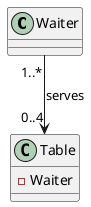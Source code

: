 @startuml waiter_table

	class Waiter {

	}

	class Table {
		- Waiter
	}

	Waiter "1..*" --> "0..4" Table : serves 

@enduml